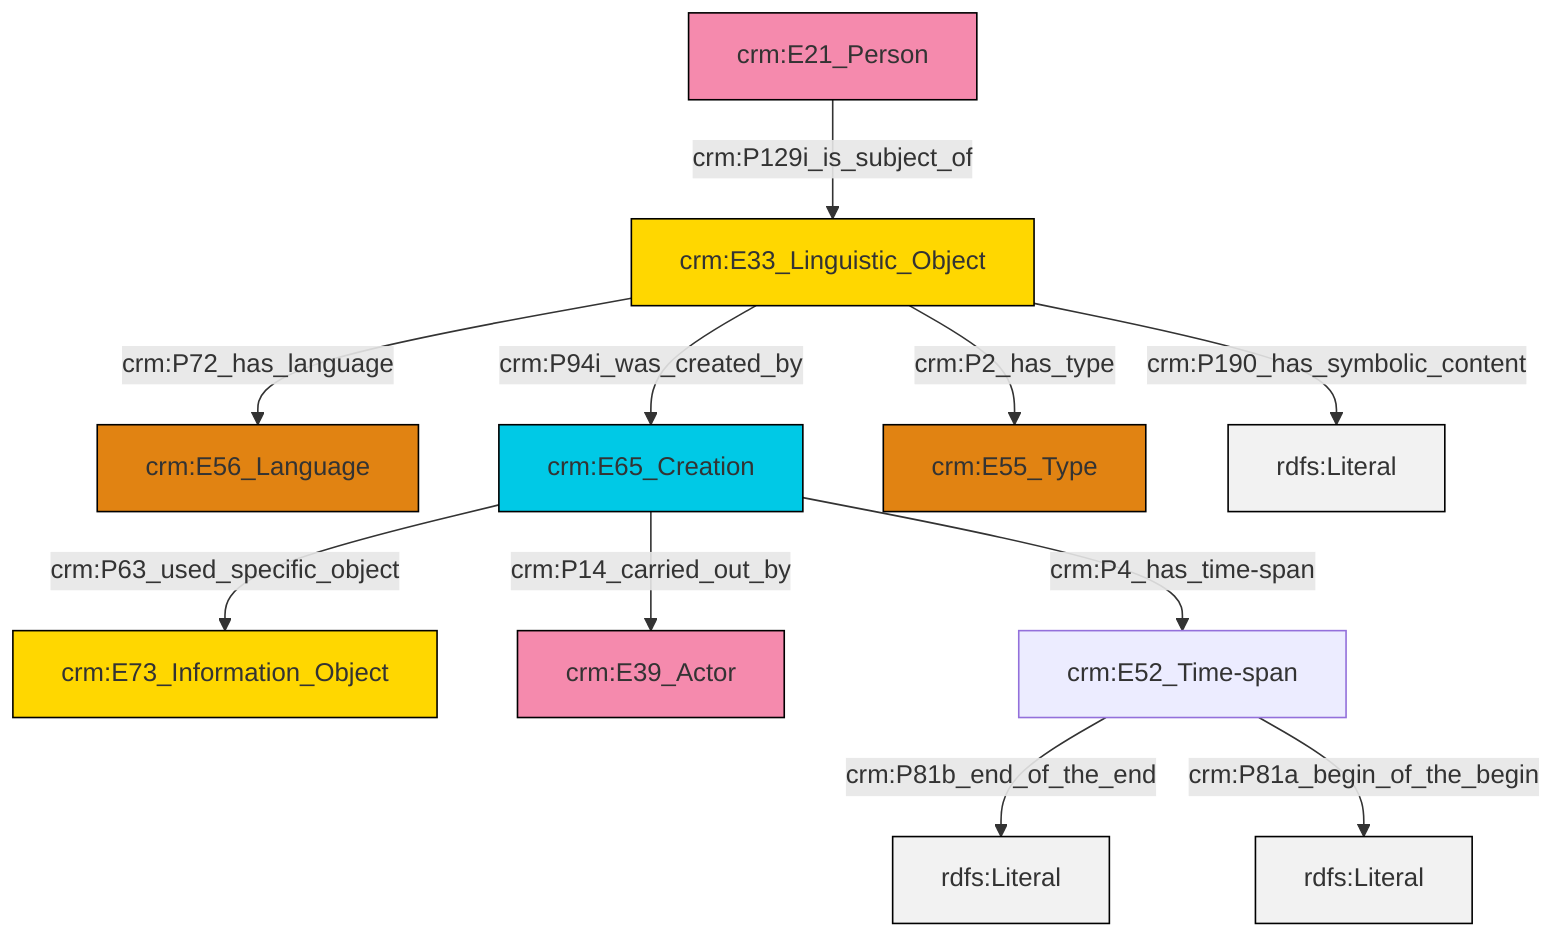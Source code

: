 graph TD
classDef Literal fill:#f2f2f2,stroke:#000000;
classDef CRM_Entity fill:#FFFFFF,stroke:#000000;
classDef Temporal_Entity fill:#00C9E6, stroke:#000000;
classDef Type fill:#E18312, stroke:#000000;
classDef Time-Span fill:#2C9C91, stroke:#000000;
classDef Appellation fill:#FFEB7F, stroke:#000000;
classDef Place fill:#008836, stroke:#000000;
classDef Persistent_Item fill:#B266B2, stroke:#000000;
classDef Conceptual_Object fill:#FFD700, stroke:#000000;
classDef Physical_Thing fill:#D2B48C, stroke:#000000;
classDef Actor fill:#f58aad, stroke:#000000;
classDef PC_Classes fill:#4ce600, stroke:#000000;
classDef Multi fill:#cccccc,stroke:#000000;

4["crm:E21_Person"]:::Actor -->|crm:P129i_is_subject_of| 5["crm:E33_Linguistic_Object"]:::Conceptual_Object
5["crm:E33_Linguistic_Object"]:::Conceptual_Object -->|crm:P94i_was_created_by| 8["crm:E65_Creation"]:::Temporal_Entity
8["crm:E65_Creation"]:::Temporal_Entity -->|crm:P14_carried_out_by| 10["crm:E39_Actor"]:::Actor
5["crm:E33_Linguistic_Object"]:::Conceptual_Object -->|crm:P2_has_type| 11["crm:E55_Type"]:::Type
8["crm:E65_Creation"]:::Temporal_Entity -->|crm:P4_has_time-span| 12["crm:E52_Time-span"]:::Default
8["crm:E65_Creation"]:::Temporal_Entity -->|crm:P63_used_specific_object| 2["crm:E73_Information_Object"]:::Conceptual_Object
5["crm:E33_Linguistic_Object"]:::Conceptual_Object -->|crm:P72_has_language| 0["crm:E56_Language"]:::Type
5["crm:E33_Linguistic_Object"]:::Conceptual_Object -->|crm:P190_has_symbolic_content| 14[rdfs:Literal]:::Literal
12["crm:E52_Time-span"]:::Default -->|crm:P81b_end_of_the_end| 15[rdfs:Literal]:::Literal
12["crm:E52_Time-span"]:::Default -->|crm:P81a_begin_of_the_begin| 16[rdfs:Literal]:::Literal